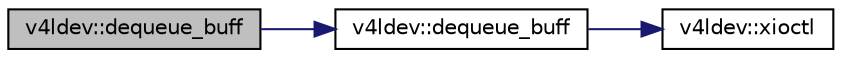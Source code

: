 digraph "v4ldev::dequeue_buff"
{
 // INTERACTIVE_SVG=YES
  edge [fontname="Helvetica",fontsize="10",labelfontname="Helvetica",labelfontsize="10"];
  node [fontname="Helvetica",fontsize="10",shape=record];
  rankdir="LR";
  Node8 [label="v4ldev::dequeue_buff",height=0.2,width=0.4,color="black", fillcolor="grey75", style="filled", fontcolor="black"];
  Node8 -> Node9 [color="midnightblue",fontsize="10",style="solid",fontname="Helvetica"];
  Node9 [label="v4ldev::dequeue_buff",height=0.2,width=0.4,color="black", fillcolor="white", style="filled",URL="$classv4ldev.html#a539e3edba551564e19bd1ae21c0cdb26"];
  Node9 -> Node10 [color="midnightblue",fontsize="10",style="solid",fontname="Helvetica"];
  Node10 [label="v4ldev::xioctl",height=0.2,width=0.4,color="black", fillcolor="white", style="filled",URL="$classv4ldev.html#ab93cb1ab18254ca362310b006bd2552d"];
}
